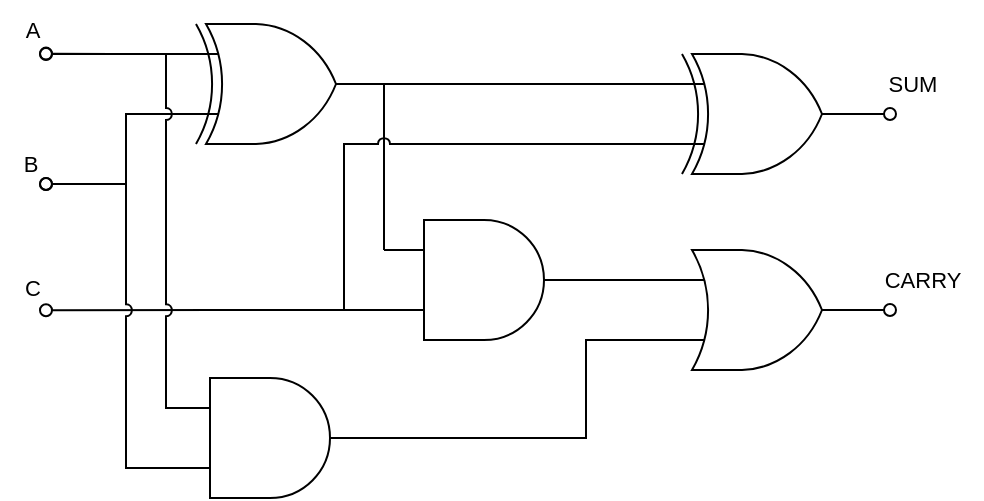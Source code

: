<mxfile version="22.0.3" type="device">
  <diagram name="Page-1" id="r3cTdoloR0uuQiu0S8qa">
    <mxGraphModel dx="819" dy="479" grid="1" gridSize="10" guides="1" tooltips="1" connect="1" arrows="1" fold="1" page="1" pageScale="1" pageWidth="850" pageHeight="1100" math="0" shadow="0">
      <root>
        <mxCell id="0" />
        <mxCell id="1" parent="0" />
        <mxCell id="rCUQ9UFjTaBk7f2X3rBQ-14" style="edgeStyle=orthogonalEdgeStyle;shape=connector;rounded=0;orthogonalLoop=1;jettySize=auto;html=1;exitX=0;exitY=0.25;exitDx=0;exitDy=0;exitPerimeter=0;labelBackgroundColor=default;strokeColor=default;align=center;verticalAlign=middle;fontFamily=Helvetica;fontSize=11;fontColor=default;endArrow=oval;endFill=0;" edge="1" parent="1" source="rCUQ9UFjTaBk7f2X3rBQ-1">
          <mxGeometry relative="1" as="geometry">
            <mxPoint x="200" y="304.81" as="targetPoint" />
          </mxGeometry>
        </mxCell>
        <mxCell id="rCUQ9UFjTaBk7f2X3rBQ-15" style="edgeStyle=orthogonalEdgeStyle;shape=connector;rounded=0;orthogonalLoop=1;jettySize=auto;html=1;exitX=0;exitY=0.75;exitDx=0;exitDy=0;exitPerimeter=0;labelBackgroundColor=default;strokeColor=default;align=center;verticalAlign=middle;fontFamily=Helvetica;fontSize=11;fontColor=default;endArrow=oval;endFill=0;" edge="1" parent="1" source="rCUQ9UFjTaBk7f2X3rBQ-1">
          <mxGeometry relative="1" as="geometry">
            <mxPoint x="200" y="370" as="targetPoint" />
            <Array as="points">
              <mxPoint x="240" y="335" />
              <mxPoint x="240" y="370" />
              <mxPoint x="200" y="370" />
            </Array>
          </mxGeometry>
        </mxCell>
        <mxCell id="rCUQ9UFjTaBk7f2X3rBQ-1" value="" style="verticalLabelPosition=bottom;shadow=0;dashed=0;align=center;html=1;verticalAlign=top;shape=mxgraph.electrical.logic_gates.logic_gate;operation=xor;" vertex="1" parent="1">
          <mxGeometry x="265" y="290" width="100" height="60" as="geometry" />
        </mxCell>
        <mxCell id="rCUQ9UFjTaBk7f2X3rBQ-13" style="edgeStyle=orthogonalEdgeStyle;shape=connector;rounded=0;orthogonalLoop=1;jettySize=auto;html=1;exitX=1;exitY=0.5;exitDx=0;exitDy=0;exitPerimeter=0;labelBackgroundColor=default;strokeColor=default;align=center;verticalAlign=middle;fontFamily=Helvetica;fontSize=11;fontColor=default;endArrow=oval;endFill=0;" edge="1" parent="1" source="rCUQ9UFjTaBk7f2X3rBQ-3">
          <mxGeometry relative="1" as="geometry">
            <mxPoint x="622" y="433.238" as="targetPoint" />
          </mxGeometry>
        </mxCell>
        <mxCell id="rCUQ9UFjTaBk7f2X3rBQ-3" value="" style="verticalLabelPosition=bottom;shadow=0;dashed=0;align=center;html=1;verticalAlign=top;shape=mxgraph.electrical.logic_gates.logic_gate;operation=or;" vertex="1" parent="1">
          <mxGeometry x="508" y="403" width="100" height="60" as="geometry" />
        </mxCell>
        <mxCell id="rCUQ9UFjTaBk7f2X3rBQ-21" style="edgeStyle=orthogonalEdgeStyle;shape=connector;rounded=0;orthogonalLoop=1;jettySize=auto;html=1;exitX=0;exitY=0.75;exitDx=0;exitDy=0;exitPerimeter=0;labelBackgroundColor=default;strokeColor=default;align=center;verticalAlign=middle;fontFamily=Helvetica;fontSize=11;fontColor=default;endArrow=oval;endFill=0;" edge="1" parent="1" source="rCUQ9UFjTaBk7f2X3rBQ-5">
          <mxGeometry relative="1" as="geometry">
            <mxPoint x="200" y="433.143" as="targetPoint" />
          </mxGeometry>
        </mxCell>
        <mxCell id="rCUQ9UFjTaBk7f2X3rBQ-5" value="" style="verticalLabelPosition=bottom;shadow=0;dashed=0;align=center;html=1;verticalAlign=top;shape=mxgraph.electrical.logic_gates.logic_gate;operation=and;" vertex="1" parent="1">
          <mxGeometry x="369" y="388" width="100" height="60" as="geometry" />
        </mxCell>
        <mxCell id="rCUQ9UFjTaBk7f2X3rBQ-12" style="edgeStyle=orthogonalEdgeStyle;shape=connector;rounded=0;orthogonalLoop=1;jettySize=auto;html=1;exitX=1;exitY=0.5;exitDx=0;exitDy=0;exitPerimeter=0;labelBackgroundColor=default;strokeColor=default;align=center;verticalAlign=middle;fontFamily=Helvetica;fontSize=11;fontColor=default;endArrow=oval;endFill=0;" edge="1" parent="1" source="rCUQ9UFjTaBk7f2X3rBQ-6">
          <mxGeometry relative="1" as="geometry">
            <mxPoint x="622" y="334.81" as="targetPoint" />
          </mxGeometry>
        </mxCell>
        <mxCell id="rCUQ9UFjTaBk7f2X3rBQ-6" value="" style="verticalLabelPosition=bottom;shadow=0;dashed=0;align=center;html=1;verticalAlign=top;shape=mxgraph.electrical.logic_gates.logic_gate;operation=xor;" vertex="1" parent="1">
          <mxGeometry x="508" y="305" width="100" height="60" as="geometry" />
        </mxCell>
        <mxCell id="rCUQ9UFjTaBk7f2X3rBQ-16" style="edgeStyle=orthogonalEdgeStyle;shape=connector;rounded=0;orthogonalLoop=1;jettySize=auto;html=1;exitX=0;exitY=0.75;exitDx=0;exitDy=0;exitPerimeter=0;labelBackgroundColor=default;strokeColor=default;align=center;verticalAlign=middle;fontFamily=Helvetica;fontSize=11;fontColor=default;endArrow=oval;endFill=0;jumpStyle=arc;" edge="1" parent="1" source="rCUQ9UFjTaBk7f2X3rBQ-7">
          <mxGeometry relative="1" as="geometry">
            <mxPoint x="200" y="370" as="targetPoint" />
            <Array as="points">
              <mxPoint x="240" y="512" />
              <mxPoint x="240" y="370" />
              <mxPoint x="200" y="370" />
            </Array>
          </mxGeometry>
        </mxCell>
        <mxCell id="rCUQ9UFjTaBk7f2X3rBQ-17" style="edgeStyle=orthogonalEdgeStyle;shape=connector;rounded=0;orthogonalLoop=1;jettySize=auto;html=1;exitX=0;exitY=0.25;exitDx=0;exitDy=0;exitPerimeter=0;labelBackgroundColor=default;strokeColor=default;align=center;verticalAlign=middle;fontFamily=Helvetica;fontSize=11;fontColor=default;endArrow=oval;endFill=0;jumpStyle=arc;" edge="1" parent="1" source="rCUQ9UFjTaBk7f2X3rBQ-7">
          <mxGeometry relative="1" as="geometry">
            <mxPoint x="200" y="305" as="targetPoint" />
            <mxPoint x="280" y="530" as="sourcePoint" />
            <Array as="points">
              <mxPoint x="260" y="482" />
              <mxPoint x="260" y="305" />
            </Array>
          </mxGeometry>
        </mxCell>
        <mxCell id="rCUQ9UFjTaBk7f2X3rBQ-7" value="" style="verticalLabelPosition=bottom;shadow=0;dashed=0;align=center;html=1;verticalAlign=top;shape=mxgraph.electrical.logic_gates.logic_gate;operation=and;" vertex="1" parent="1">
          <mxGeometry x="262" y="467" width="100" height="60" as="geometry" />
        </mxCell>
        <mxCell id="rCUQ9UFjTaBk7f2X3rBQ-8" style="edgeStyle=orthogonalEdgeStyle;rounded=0;orthogonalLoop=1;jettySize=auto;html=1;exitX=1;exitY=0.5;exitDx=0;exitDy=0;exitPerimeter=0;entryX=0;entryY=0.25;entryDx=0;entryDy=0;entryPerimeter=0;endArrow=none;endFill=0;" edge="1" parent="1" source="rCUQ9UFjTaBk7f2X3rBQ-1" target="rCUQ9UFjTaBk7f2X3rBQ-6">
          <mxGeometry relative="1" as="geometry" />
        </mxCell>
        <mxCell id="rCUQ9UFjTaBk7f2X3rBQ-9" style="edgeStyle=orthogonalEdgeStyle;shape=connector;rounded=0;orthogonalLoop=1;jettySize=auto;html=1;exitX=1;exitY=0.5;exitDx=0;exitDy=0;exitPerimeter=0;entryX=0;entryY=0.25;entryDx=0;entryDy=0;entryPerimeter=0;labelBackgroundColor=default;strokeColor=default;align=center;verticalAlign=middle;fontFamily=Helvetica;fontSize=11;fontColor=default;endArrow=none;endFill=0;" edge="1" parent="1" target="rCUQ9UFjTaBk7f2X3rBQ-3">
          <mxGeometry relative="1" as="geometry">
            <mxPoint x="480" y="418" as="sourcePoint" />
          </mxGeometry>
        </mxCell>
        <mxCell id="rCUQ9UFjTaBk7f2X3rBQ-11" style="edgeStyle=orthogonalEdgeStyle;shape=connector;rounded=0;orthogonalLoop=1;jettySize=auto;html=1;exitX=1;exitY=0.5;exitDx=0;exitDy=0;exitPerimeter=0;entryX=0;entryY=0.75;entryDx=0;entryDy=0;entryPerimeter=0;labelBackgroundColor=default;strokeColor=default;align=center;verticalAlign=middle;fontFamily=Helvetica;fontSize=11;fontColor=default;endArrow=none;endFill=0;" edge="1" parent="1" source="rCUQ9UFjTaBk7f2X3rBQ-7" target="rCUQ9UFjTaBk7f2X3rBQ-3">
          <mxGeometry relative="1" as="geometry">
            <Array as="points">
              <mxPoint x="470" y="497" />
              <mxPoint x="470" y="448" />
            </Array>
          </mxGeometry>
        </mxCell>
        <mxCell id="rCUQ9UFjTaBk7f2X3rBQ-18" style="edgeStyle=orthogonalEdgeStyle;shape=connector;rounded=0;orthogonalLoop=1;jettySize=auto;html=1;exitX=1;exitY=0.5;exitDx=0;exitDy=0;exitPerimeter=0;entryX=0;entryY=0.25;entryDx=0;entryDy=0;entryPerimeter=0;labelBackgroundColor=default;strokeColor=default;align=center;verticalAlign=middle;fontFamily=Helvetica;fontSize=11;fontColor=default;endArrow=none;endFill=0;" edge="1" parent="1" source="rCUQ9UFjTaBk7f2X3rBQ-1" target="rCUQ9UFjTaBk7f2X3rBQ-5">
          <mxGeometry relative="1" as="geometry">
            <Array as="points">
              <mxPoint x="369" y="320" />
            </Array>
          </mxGeometry>
        </mxCell>
        <mxCell id="rCUQ9UFjTaBk7f2X3rBQ-20" style="edgeStyle=orthogonalEdgeStyle;shape=connector;rounded=0;orthogonalLoop=1;jettySize=auto;html=1;exitX=1;exitY=0.5;exitDx=0;exitDy=0;exitPerimeter=0;entryX=0;entryY=0.25;entryDx=0;entryDy=0;entryPerimeter=0;labelBackgroundColor=default;strokeColor=default;align=center;verticalAlign=middle;fontFamily=Helvetica;fontSize=11;fontColor=default;endArrow=none;endFill=0;" edge="1" parent="1" source="rCUQ9UFjTaBk7f2X3rBQ-5" target="rCUQ9UFjTaBk7f2X3rBQ-3">
          <mxGeometry relative="1" as="geometry" />
        </mxCell>
        <mxCell id="rCUQ9UFjTaBk7f2X3rBQ-22" style="edgeStyle=orthogonalEdgeStyle;shape=connector;rounded=0;orthogonalLoop=1;jettySize=auto;html=1;exitX=0;exitY=0.75;exitDx=0;exitDy=0;exitPerimeter=0;entryX=0;entryY=0.75;entryDx=0;entryDy=0;entryPerimeter=0;labelBackgroundColor=default;strokeColor=default;align=center;verticalAlign=middle;fontFamily=Helvetica;fontSize=11;fontColor=default;endArrow=none;endFill=0;jumpStyle=arc;" edge="1" parent="1" source="rCUQ9UFjTaBk7f2X3rBQ-5" target="rCUQ9UFjTaBk7f2X3rBQ-6">
          <mxGeometry relative="1" as="geometry" />
        </mxCell>
        <mxCell id="rCUQ9UFjTaBk7f2X3rBQ-23" value="A" style="text;html=1;align=center;verticalAlign=middle;resizable=0;points=[];autosize=1;strokeColor=none;fillColor=none;fontSize=11;fontFamily=Helvetica;fontColor=default;" vertex="1" parent="1">
          <mxGeometry x="178" y="278" width="30" height="30" as="geometry" />
        </mxCell>
        <mxCell id="rCUQ9UFjTaBk7f2X3rBQ-24" value="B" style="text;html=1;align=center;verticalAlign=middle;resizable=0;points=[];autosize=1;strokeColor=none;fillColor=none;fontSize=11;fontFamily=Helvetica;fontColor=default;" vertex="1" parent="1">
          <mxGeometry x="177" y="345" width="30" height="30" as="geometry" />
        </mxCell>
        <mxCell id="rCUQ9UFjTaBk7f2X3rBQ-25" value="C" style="text;html=1;align=center;verticalAlign=middle;resizable=0;points=[];autosize=1;strokeColor=none;fillColor=none;fontSize=11;fontFamily=Helvetica;fontColor=default;" vertex="1" parent="1">
          <mxGeometry x="178" y="407" width="30" height="30" as="geometry" />
        </mxCell>
        <mxCell id="rCUQ9UFjTaBk7f2X3rBQ-26" value="SUM" style="text;html=1;align=center;verticalAlign=middle;resizable=0;points=[];autosize=1;strokeColor=none;fillColor=none;fontSize=11;fontFamily=Helvetica;fontColor=default;" vertex="1" parent="1">
          <mxGeometry x="608" y="305" width="50" height="30" as="geometry" />
        </mxCell>
        <mxCell id="rCUQ9UFjTaBk7f2X3rBQ-27" value="CARRY" style="text;html=1;align=center;verticalAlign=middle;resizable=0;points=[];autosize=1;strokeColor=none;fillColor=none;fontSize=11;fontFamily=Helvetica;fontColor=default;" vertex="1" parent="1">
          <mxGeometry x="608" y="403" width="60" height="30" as="geometry" />
        </mxCell>
      </root>
    </mxGraphModel>
  </diagram>
</mxfile>
